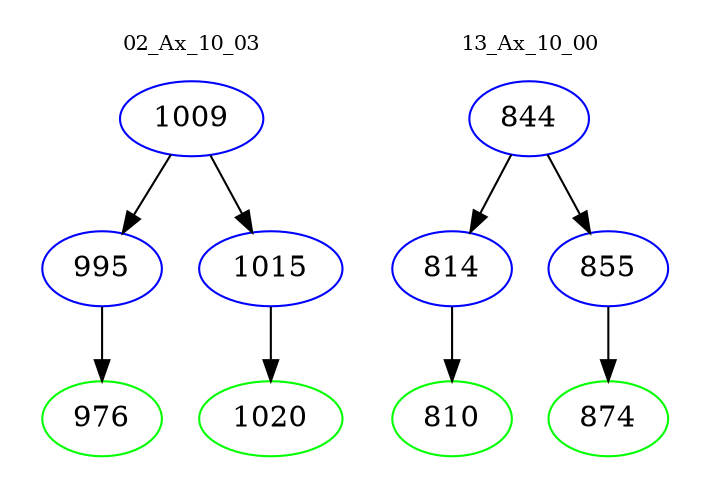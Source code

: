 digraph{
subgraph cluster_0 {
color = white
label = "02_Ax_10_03";
fontsize=10;
T0_1009 [label="1009", color="blue"]
T0_1009 -> T0_995 [color="black"]
T0_995 [label="995", color="blue"]
T0_995 -> T0_976 [color="black"]
T0_976 [label="976", color="green"]
T0_1009 -> T0_1015 [color="black"]
T0_1015 [label="1015", color="blue"]
T0_1015 -> T0_1020 [color="black"]
T0_1020 [label="1020", color="green"]
}
subgraph cluster_1 {
color = white
label = "13_Ax_10_00";
fontsize=10;
T1_844 [label="844", color="blue"]
T1_844 -> T1_814 [color="black"]
T1_814 [label="814", color="blue"]
T1_814 -> T1_810 [color="black"]
T1_810 [label="810", color="green"]
T1_844 -> T1_855 [color="black"]
T1_855 [label="855", color="blue"]
T1_855 -> T1_874 [color="black"]
T1_874 [label="874", color="green"]
}
}
